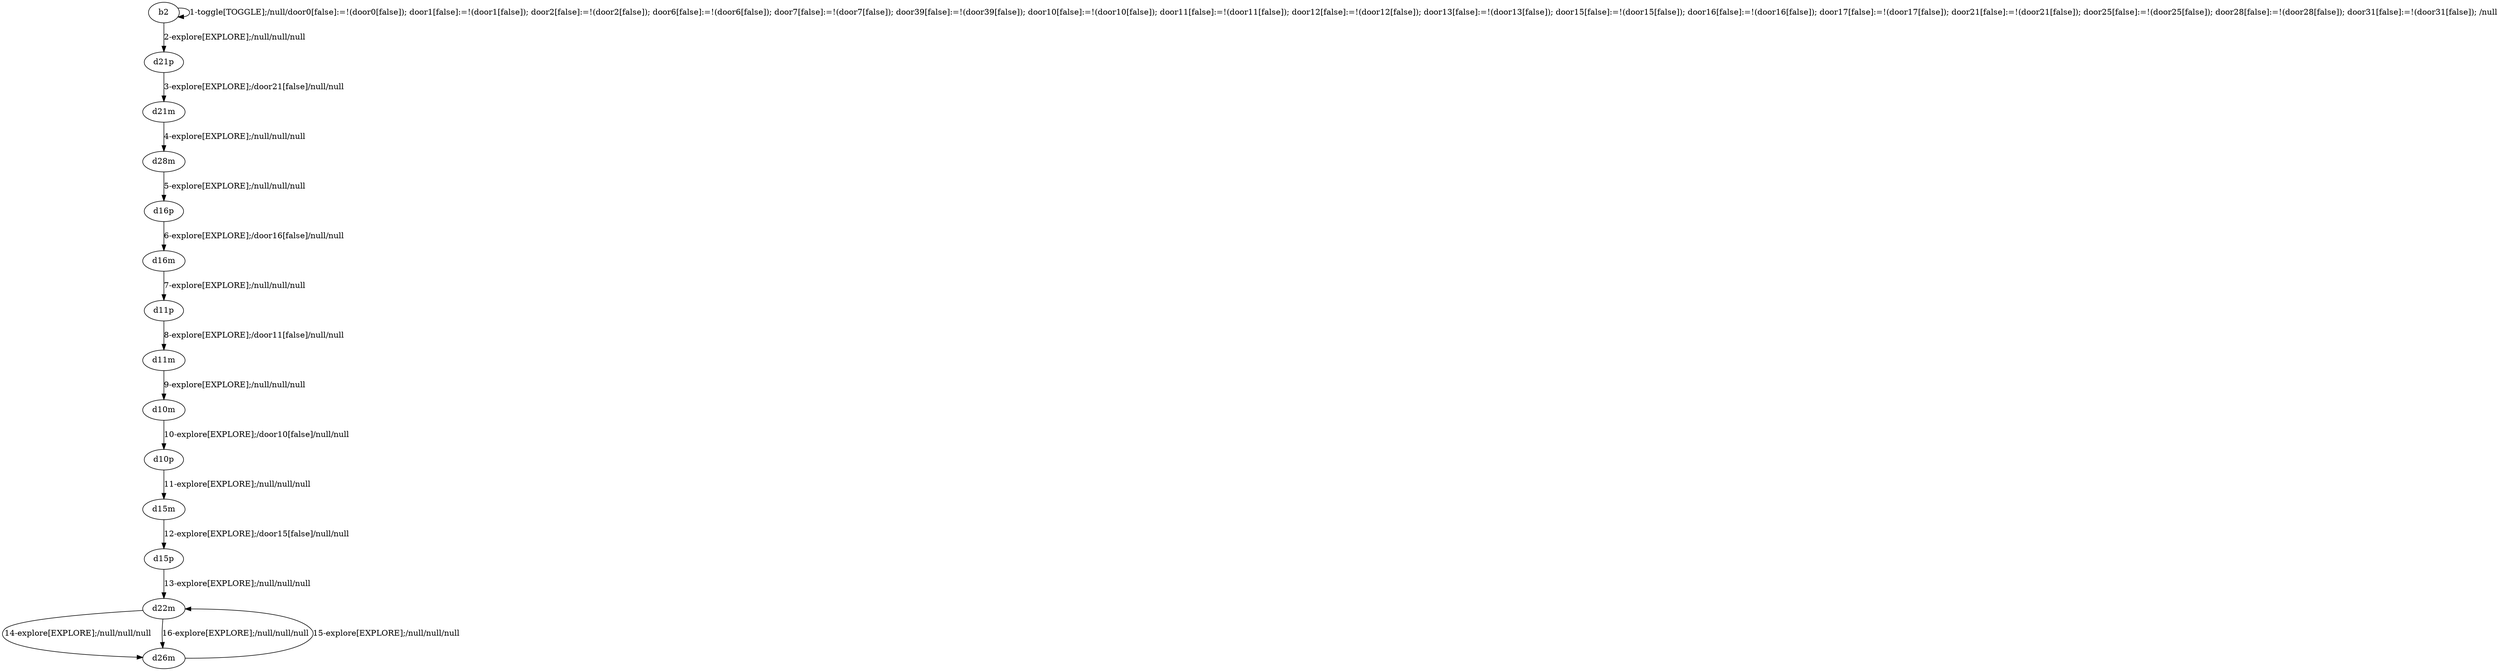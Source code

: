 # Total number of goals covered by this test: 1
# d26m --> d22m

digraph g {
"b2" -> "b2" [label = "1-toggle[TOGGLE];/null/door0[false]:=!(door0[false]); door1[false]:=!(door1[false]); door2[false]:=!(door2[false]); door6[false]:=!(door6[false]); door7[false]:=!(door7[false]); door39[false]:=!(door39[false]); door10[false]:=!(door10[false]); door11[false]:=!(door11[false]); door12[false]:=!(door12[false]); door13[false]:=!(door13[false]); door15[false]:=!(door15[false]); door16[false]:=!(door16[false]); door17[false]:=!(door17[false]); door21[false]:=!(door21[false]); door25[false]:=!(door25[false]); door28[false]:=!(door28[false]); door31[false]:=!(door31[false]); /null"];
"b2" -> "d21p" [label = "2-explore[EXPLORE];/null/null/null"];
"d21p" -> "d21m" [label = "3-explore[EXPLORE];/door21[false]/null/null"];
"d21m" -> "d28m" [label = "4-explore[EXPLORE];/null/null/null"];
"d28m" -> "d16p" [label = "5-explore[EXPLORE];/null/null/null"];
"d16p" -> "d16m" [label = "6-explore[EXPLORE];/door16[false]/null/null"];
"d16m" -> "d11p" [label = "7-explore[EXPLORE];/null/null/null"];
"d11p" -> "d11m" [label = "8-explore[EXPLORE];/door11[false]/null/null"];
"d11m" -> "d10m" [label = "9-explore[EXPLORE];/null/null/null"];
"d10m" -> "d10p" [label = "10-explore[EXPLORE];/door10[false]/null/null"];
"d10p" -> "d15m" [label = "11-explore[EXPLORE];/null/null/null"];
"d15m" -> "d15p" [label = "12-explore[EXPLORE];/door15[false]/null/null"];
"d15p" -> "d22m" [label = "13-explore[EXPLORE];/null/null/null"];
"d22m" -> "d26m" [label = "14-explore[EXPLORE];/null/null/null"];
"d26m" -> "d22m" [label = "15-explore[EXPLORE];/null/null/null"];
"d22m" -> "d26m" [label = "16-explore[EXPLORE];/null/null/null"];
}